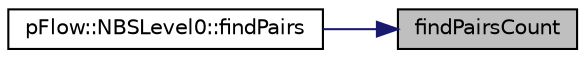digraph "findPairsCount"
{
 // LATEX_PDF_SIZE
  edge [fontname="Helvetica",fontsize="10",labelfontname="Helvetica",labelfontsize="10"];
  node [fontname="Helvetica",fontsize="10",shape=record];
  rankdir="RL";
  Node1 [label="findPairsCount",height=0.2,width=0.4,color="black", fillcolor="grey75", style="filled", fontcolor="black",tooltip=" "];
  Node1 -> Node2 [dir="back",color="midnightblue",fontsize="10",style="solid",fontname="Helvetica"];
  Node2 [label="pFlow::NBSLevel0::findPairs",height=0.2,width=0.4,color="black", fillcolor="white", style="filled",URL="$classpFlow_1_1NBSLevel0.html#a1911e43ccda92056379f6a2026beb755",tooltip=" "];
}
